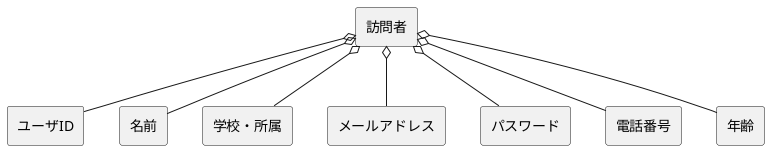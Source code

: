 @startuml 訪問者ドメインモデル図
skinparam componentStyle rectangle

' 訪問者
[訪問者] o-- [ユーザID]
[訪問者] o-- [名前]
[訪問者] o-- [学校・所属]
[訪問者] o-- [メールアドレス]
[訪問者] o-- [パスワード]
[訪問者] o-- [電話番号]
[訪問者] o-- [年齢]

@enduml
